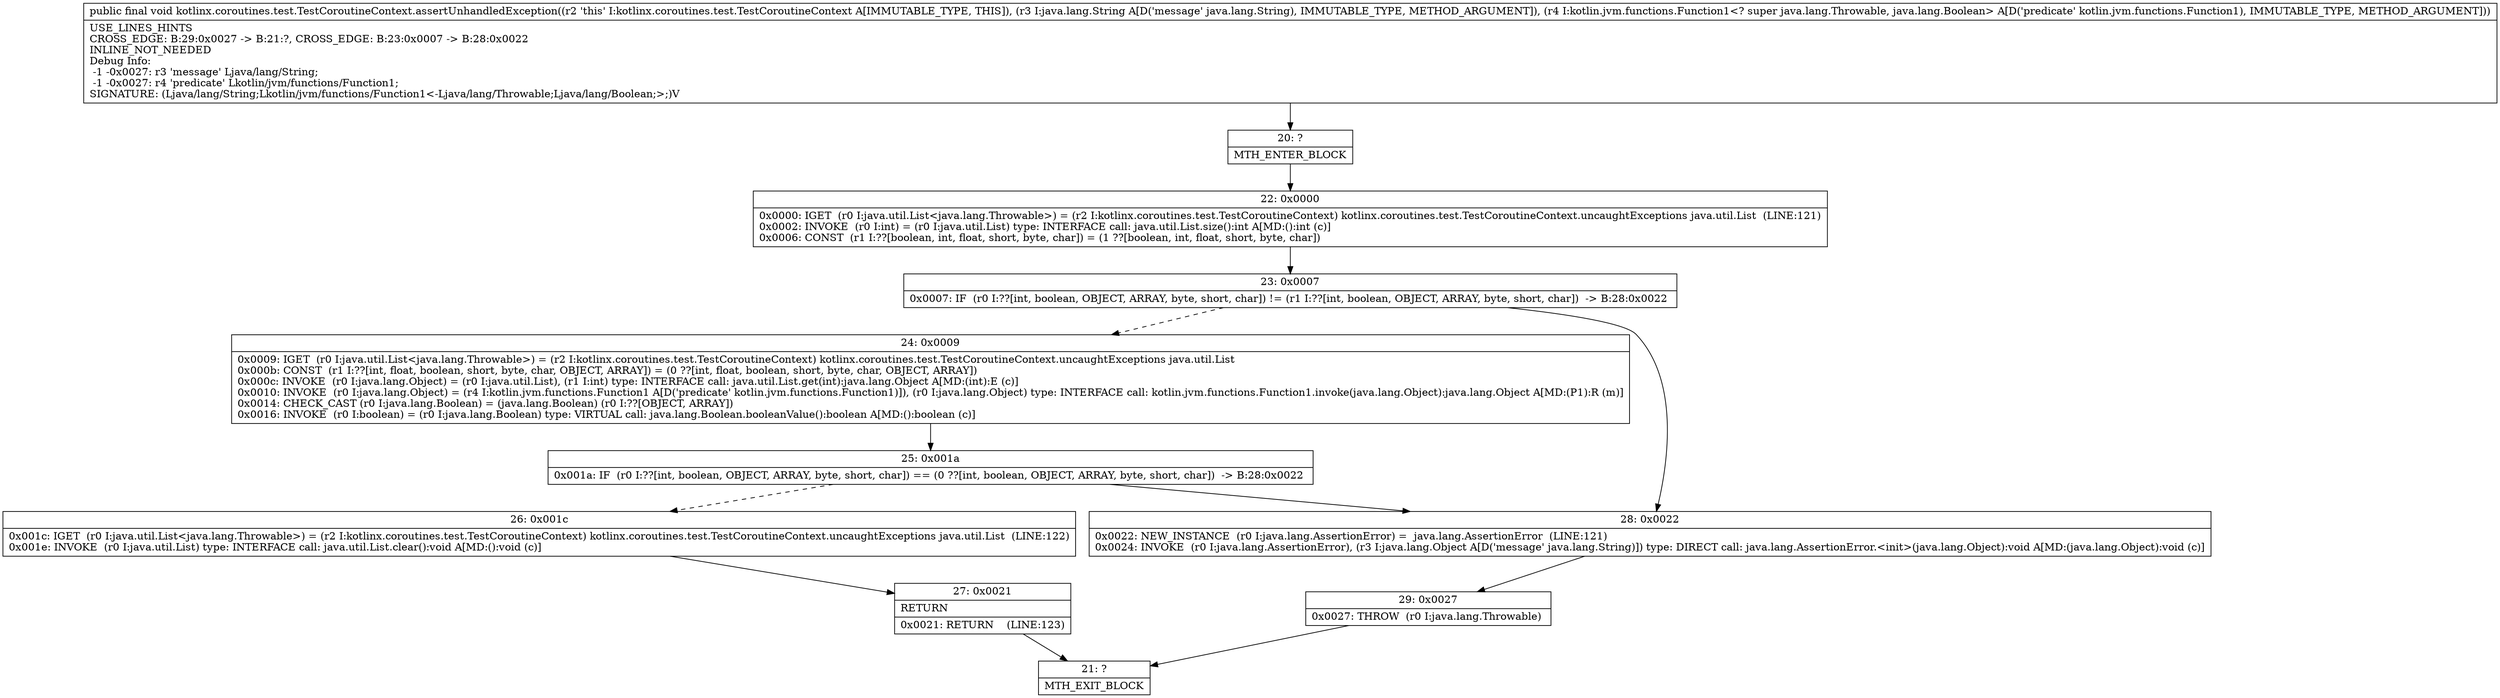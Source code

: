 digraph "CFG forkotlinx.coroutines.test.TestCoroutineContext.assertUnhandledException(Ljava\/lang\/String;Lkotlin\/jvm\/functions\/Function1;)V" {
Node_20 [shape=record,label="{20\:\ ?|MTH_ENTER_BLOCK\l}"];
Node_22 [shape=record,label="{22\:\ 0x0000|0x0000: IGET  (r0 I:java.util.List\<java.lang.Throwable\>) = (r2 I:kotlinx.coroutines.test.TestCoroutineContext) kotlinx.coroutines.test.TestCoroutineContext.uncaughtExceptions java.util.List  (LINE:121)\l0x0002: INVOKE  (r0 I:int) = (r0 I:java.util.List) type: INTERFACE call: java.util.List.size():int A[MD:():int (c)]\l0x0006: CONST  (r1 I:??[boolean, int, float, short, byte, char]) = (1 ??[boolean, int, float, short, byte, char]) \l}"];
Node_23 [shape=record,label="{23\:\ 0x0007|0x0007: IF  (r0 I:??[int, boolean, OBJECT, ARRAY, byte, short, char]) != (r1 I:??[int, boolean, OBJECT, ARRAY, byte, short, char])  \-\> B:28:0x0022 \l}"];
Node_24 [shape=record,label="{24\:\ 0x0009|0x0009: IGET  (r0 I:java.util.List\<java.lang.Throwable\>) = (r2 I:kotlinx.coroutines.test.TestCoroutineContext) kotlinx.coroutines.test.TestCoroutineContext.uncaughtExceptions java.util.List \l0x000b: CONST  (r1 I:??[int, float, boolean, short, byte, char, OBJECT, ARRAY]) = (0 ??[int, float, boolean, short, byte, char, OBJECT, ARRAY]) \l0x000c: INVOKE  (r0 I:java.lang.Object) = (r0 I:java.util.List), (r1 I:int) type: INTERFACE call: java.util.List.get(int):java.lang.Object A[MD:(int):E (c)]\l0x0010: INVOKE  (r0 I:java.lang.Object) = (r4 I:kotlin.jvm.functions.Function1 A[D('predicate' kotlin.jvm.functions.Function1)]), (r0 I:java.lang.Object) type: INTERFACE call: kotlin.jvm.functions.Function1.invoke(java.lang.Object):java.lang.Object A[MD:(P1):R (m)]\l0x0014: CHECK_CAST (r0 I:java.lang.Boolean) = (java.lang.Boolean) (r0 I:??[OBJECT, ARRAY]) \l0x0016: INVOKE  (r0 I:boolean) = (r0 I:java.lang.Boolean) type: VIRTUAL call: java.lang.Boolean.booleanValue():boolean A[MD:():boolean (c)]\l}"];
Node_25 [shape=record,label="{25\:\ 0x001a|0x001a: IF  (r0 I:??[int, boolean, OBJECT, ARRAY, byte, short, char]) == (0 ??[int, boolean, OBJECT, ARRAY, byte, short, char])  \-\> B:28:0x0022 \l}"];
Node_26 [shape=record,label="{26\:\ 0x001c|0x001c: IGET  (r0 I:java.util.List\<java.lang.Throwable\>) = (r2 I:kotlinx.coroutines.test.TestCoroutineContext) kotlinx.coroutines.test.TestCoroutineContext.uncaughtExceptions java.util.List  (LINE:122)\l0x001e: INVOKE  (r0 I:java.util.List) type: INTERFACE call: java.util.List.clear():void A[MD:():void (c)]\l}"];
Node_27 [shape=record,label="{27\:\ 0x0021|RETURN\l|0x0021: RETURN    (LINE:123)\l}"];
Node_21 [shape=record,label="{21\:\ ?|MTH_EXIT_BLOCK\l}"];
Node_28 [shape=record,label="{28\:\ 0x0022|0x0022: NEW_INSTANCE  (r0 I:java.lang.AssertionError) =  java.lang.AssertionError  (LINE:121)\l0x0024: INVOKE  (r0 I:java.lang.AssertionError), (r3 I:java.lang.Object A[D('message' java.lang.String)]) type: DIRECT call: java.lang.AssertionError.\<init\>(java.lang.Object):void A[MD:(java.lang.Object):void (c)]\l}"];
Node_29 [shape=record,label="{29\:\ 0x0027|0x0027: THROW  (r0 I:java.lang.Throwable) \l}"];
MethodNode[shape=record,label="{public final void kotlinx.coroutines.test.TestCoroutineContext.assertUnhandledException((r2 'this' I:kotlinx.coroutines.test.TestCoroutineContext A[IMMUTABLE_TYPE, THIS]), (r3 I:java.lang.String A[D('message' java.lang.String), IMMUTABLE_TYPE, METHOD_ARGUMENT]), (r4 I:kotlin.jvm.functions.Function1\<? super java.lang.Throwable, java.lang.Boolean\> A[D('predicate' kotlin.jvm.functions.Function1), IMMUTABLE_TYPE, METHOD_ARGUMENT]))  | USE_LINES_HINTS\lCROSS_EDGE: B:29:0x0027 \-\> B:21:?, CROSS_EDGE: B:23:0x0007 \-\> B:28:0x0022\lINLINE_NOT_NEEDED\lDebug Info:\l  \-1 \-0x0027: r3 'message' Ljava\/lang\/String;\l  \-1 \-0x0027: r4 'predicate' Lkotlin\/jvm\/functions\/Function1;\lSIGNATURE: (Ljava\/lang\/String;Lkotlin\/jvm\/functions\/Function1\<\-Ljava\/lang\/Throwable;Ljava\/lang\/Boolean;\>;)V\l}"];
MethodNode -> Node_20;Node_20 -> Node_22;
Node_22 -> Node_23;
Node_23 -> Node_24[style=dashed];
Node_23 -> Node_28;
Node_24 -> Node_25;
Node_25 -> Node_26[style=dashed];
Node_25 -> Node_28;
Node_26 -> Node_27;
Node_27 -> Node_21;
Node_28 -> Node_29;
Node_29 -> Node_21;
}

